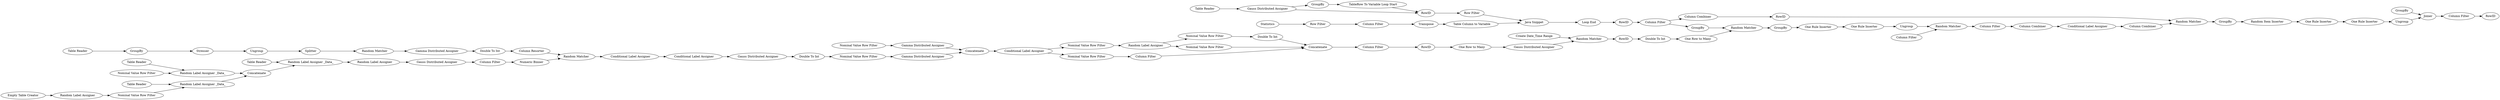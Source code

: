 digraph {
	"775799141661853091_1" [label="Random Label Assigner"]
	"-4337650261633775671_8" [label="Random Matcher"]
	"4943734831099190703_13" [label="Table Reader"]
	"2337077874643466545_10" [label="Gauss Distributed Assigner"]
	"3291714395825973136_15" [label="Double To Int"]
	"7586577351749990794_129" [label="Column Filter"]
	"3291714395825973136_7" [label="Gamma Distributed Assigner"]
	"-5731101154970539354_10" [label="Column Filter"]
	"7586577351749990794_125" [label="Loop End"]
	"7074553457329831985_17" [label="Random Matcher"]
	"7074553457329831985_40" [label="Column Combiner"]
	"2337077874643466545_5" [label="Numeric Binner"]
	"7074553457329831985_8" [label="One Row to Many"]
	"775799141661853091_3" [label="Column Filter"]
	"-5731101154970539354_2" [label="Java Snippet"]
	"2337077874643466545_9" [label="Conditional Label Assigner"]
	"-4186651991112481354_1" [label="Nominal Value Row Filter"]
	"1383793016539269641_2" [label="Random Matcher"]
	"3291714395825973136_12" [label=Stresser]
	"-4186651991112481354_10" [label="Random Label Assigner"]
	"3291714395825973136_11" [label="Table Reader"]
	"7074553457329831985_41" [label="Column Combiner"]
	"2337077874643466545_7" [label="Random Matcher"]
	"7586577351749990794_123" [label="Row Filter"]
	"-262345892250189150_5" [label="One Rule Inserter"]
	"-4337650261633775671_1" [label=GroupBy]
	"4943734831099190703_12" [label="Table Reader"]
	"-262345892250189150_10" [label=Joiner]
	"3291714395825973136_6" [label="Random Matcher"]
	"-4186651991112481354_14" [label="Conditional Label Assigner"]
	"7074553457329831985_14" [label="Random Matcher"]
	"-262345892250189150_6" [label="One Rule Inserter"]
	"-262345892250189150_7" [label=Ungroup]
	"-4186651991112481354_5" [label=Concatenate]
	"-262345892250189150_1" [label=GroupBy]
	"-4337650261633775671_6" [label=Ungroup]
	"2337077874643466545_1" [label="Empty Table Creator"]
	"7074553457329831985_38" [label=RowID]
	"7586577351749990794_121" [label=GroupBy]
	"-4186651991112481354_6" [label="Nominal Value Row Filter"]
	"3291714395825973136_4" [label=Ungroup]
	"-5731101154970539354_11" [label="Table Column to Variable"]
	"3291714395825973136_13" [label=Splitter]
	"7586577351749990794_136" [label="Table Reader"]
	"7074553457329831985_30" [label="Column Filter"]
	"-4186651991112481354_16" [label="Double To Int"]
	"4943734831099190703_10" [label="Random Label Assigner _Data_"]
	"4943734831099190703_9" [label=Concatenate]
	"-5731101154970539354_4" [label=Transpose]
	"-4186651991112481354_2" [label="Nominal Value Row Filter"]
	"-4337650261633775671_4" [label="One Rule Inserter"]
	"-4186651991112481354_4" [label="Gamma Distributed Assigner"]
	"7074553457329831985_12" [label="One Row to Many"]
	"7074553457329831985_37" [label=RowID]
	"2337077874643466545_12" [label="Double To Int"]
	"2337077874643466545_2" [label="Random Label Assigner"]
	"-4186651991112481354_17" [label=Concatenate]
	"-4186651991112481354_11" [label="Column Filter"]
	"7586577351749990794_120" [label="TableRow To Variable Loop Start"]
	"7586577351749990794_133" [label=RowID]
	"-4337650261633775671_2" [label="One Rule Inserter"]
	"4943734831099190703_11" [label="Table Reader"]
	"-4186651991112481354_8" [label="Nominal Value Row Filter"]
	"-5731101154970539354_8" [label=Statistics]
	"-4186651991112481354_7" [label="Nominal Value Row Filter"]
	"3291714395825973136_2" [label=GroupBy]
	"775799141661853091_2" [label="Gauss Distributed Assigner"]
	"-4337650261633775671_9" [label="Column Filter"]
	"7074553457329831985_13" [label=GroupBy]
	"7074553457329831985_16" [label="Conditional Label Assigner"]
	"-262345892250189150_2" [label="Random Item Inserter "]
	"3291714395825973136_14" [label="Column Resorter"]
	"2337077874643466545_8" [label="Conditional Label Assigner"]
	"4943734831099190703_8" [label="Random Label Assigner _Data_"]
	"-4186651991112481354_3" [label="Gamma Distributed Assigner"]
	"7074553457329831985_36" [label=RowID]
	"4943734831099190703_7" [label="Random Label Assigner _Data_"]
	"7074553457329831985_39" [label="Column Combiner"]
	"-4337650261633775671_7" [label="Column Filter"]
	"7586577351749990794_3" [label="Gauss Distributed Assigner"]
	"7074553457329831985_10" [label="Gauss Distributed Assigner"]
	"7586577351749990794_134" [label=RowID]
	"4943734831099190703_5" [label="Nominal Value Row Filter"]
	"4943734831099190703_4" [label="Nominal Value Row Filter"]
	"7074553457329831985_42" [label="Double To Int"]
	"-5731101154970539354_5" [label="Row Filter"]
	"-4186651991112481354_15" [label="Column Filter"]
	"7074553457329831985_35" [label=RowID]
	"1383793016539269641_3" [label="Create Date_Time Range"]
	"-4186651991112481354_9" [label="Nominal Value Row Filter"]
	"-262345892250189150_9" [label=GroupBy]
	"7586577351749990794_123" -> "-5731101154970539354_2"
	"7074553457329831985_37" -> "7074553457329831985_17"
	"3291714395825973136_7" -> "3291714395825973136_15"
	"7586577351749990794_133" -> "7586577351749990794_123"
	"-4186651991112481354_2" -> "-4186651991112481354_4"
	"4943734831099190703_12" -> "4943734831099190703_8"
	"4943734831099190703_4" -> "4943734831099190703_7"
	"2337077874643466545_7" -> "2337077874643466545_8"
	"3291714395825973136_13" -> "3291714395825973136_6"
	"-4337650261633775671_7" -> "-4337650261633775671_8"
	"-262345892250189150_7" -> "-262345892250189150_10"
	"-4186651991112481354_15" -> "7074553457329831985_35"
	"7074553457329831985_14" -> "-4337650261633775671_1"
	"-4186651991112481354_17" -> "-4186651991112481354_15"
	"2337077874643466545_10" -> "2337077874643466545_12"
	"3291714395825973136_12" -> "3291714395825973136_4"
	"7586577351749990794_136" -> "7586577351749990794_3"
	"7586577351749990794_129" -> "7074553457329831985_13"
	"7074553457329831985_35" -> "7074553457329831985_8"
	"-4186651991112481354_1" -> "-4186651991112481354_3"
	"3291714395825973136_15" -> "3291714395825973136_14"
	"-5731101154970539354_10" -> "-5731101154970539354_4"
	"2337077874643466545_1" -> "2337077874643466545_2"
	"2337077874643466545_5" -> "2337077874643466545_7"
	"-5731101154970539354_2" -> "7586577351749990794_125"
	"2337077874643466545_2" -> "4943734831099190703_4"
	"7586577351749990794_120" -> "7586577351749990794_133"
	"1383793016539269641_3" -> "1383793016539269641_2"
	"-262345892250189150_6" -> "-262345892250189150_7"
	"-5731101154970539354_11" -> "-5731101154970539354_2"
	"775799141661853091_1" -> "775799141661853091_2"
	"-5731101154970539354_8" -> "-5731101154970539354_5"
	"4943734831099190703_9" -> "4943734831099190703_10"
	"7586577351749990794_3" -> "7586577351749990794_121"
	"-4186651991112481354_16" -> "-4186651991112481354_17"
	"-4186651991112481354_14" -> "-4186651991112481354_7"
	"7586577351749990794_134" -> "7586577351749990794_129"
	"7074553457329831985_12" -> "7074553457329831985_14"
	"-5731101154970539354_5" -> "-5731101154970539354_10"
	"7074553457329831985_36" -> "7074553457329831985_42"
	"-4186651991112481354_11" -> "-4186651991112481354_17"
	"-4337650261633775671_2" -> "-4337650261633775671_4"
	"2337077874643466545_12" -> "-4186651991112481354_1"
	"7074553457329831985_16" -> "7074553457329831985_41"
	"-4186651991112481354_5" -> "-4186651991112481354_14"
	"-4337650261633775671_8" -> "-4337650261633775671_9"
	"7586577351749990794_125" -> "7586577351749990794_134"
	"-4186651991112481354_10" -> "-4186651991112481354_9"
	"4943734831099190703_7" -> "4943734831099190703_9"
	"4943734831099190703_5" -> "4943734831099190703_8"
	"3291714395825973136_6" -> "3291714395825973136_7"
	"-4337650261633775671_4" -> "-4337650261633775671_6"
	"-4186651991112481354_8" -> "-4186651991112481354_16"
	"-262345892250189150_9" -> "-262345892250189150_10"
	"-4186651991112481354_14" -> "-4186651991112481354_6"
	"-262345892250189150_1" -> "-262345892250189150_2"
	"7074553457329831985_41" -> "7074553457329831985_17"
	"1383793016539269641_2" -> "7074553457329831985_36"
	"-4337650261633775671_6" -> "-4337650261633775671_8"
	"-4186651991112481354_9" -> "-4186651991112481354_17"
	"4943734831099190703_13" -> "4943734831099190703_10"
	"7074553457329831985_39" -> "7074553457329831985_16"
	"7074553457329831985_30" -> "7074553457329831985_38"
	"7074553457329831985_40" -> "7074553457329831985_37"
	"2337077874643466545_9" -> "2337077874643466545_10"
	"3291714395825973136_4" -> "3291714395825973136_13"
	"7074553457329831985_13" -> "7074553457329831985_14"
	"775799141661853091_2" -> "775799141661853091_3"
	"-4186651991112481354_7" -> "-4186651991112481354_11"
	"7074553457329831985_42" -> "7074553457329831985_12"
	"7074553457329831985_17" -> "-262345892250189150_1"
	"-262345892250189150_5" -> "-262345892250189150_6"
	"7586577351749990794_3" -> "7586577351749990794_133"
	"-4337650261633775671_9" -> "7074553457329831985_39"
	"7586577351749990794_129" -> "7074553457329831985_40"
	"7586577351749990794_121" -> "7586577351749990794_120"
	"-4337650261633775671_1" -> "-4337650261633775671_2"
	"4943734831099190703_8" -> "4943734831099190703_9"
	"2337077874643466545_8" -> "2337077874643466545_9"
	"-5731101154970539354_4" -> "-5731101154970539354_11"
	"-262345892250189150_10" -> "7074553457329831985_30"
	"-262345892250189150_2" -> "-262345892250189150_5"
	"-4186651991112481354_4" -> "-4186651991112481354_5"
	"-4186651991112481354_3" -> "-4186651991112481354_5"
	"4943734831099190703_11" -> "4943734831099190703_7"
	"3291714395825973136_11" -> "3291714395825973136_2"
	"-4186651991112481354_6" -> "-4186651991112481354_10"
	"3291714395825973136_14" -> "2337077874643466545_7"
	"7074553457329831985_10" -> "1383793016539269641_2"
	"3291714395825973136_2" -> "3291714395825973136_12"
	"775799141661853091_3" -> "2337077874643466545_5"
	"-4186651991112481354_10" -> "-4186651991112481354_8"
	"7074553457329831985_8" -> "7074553457329831985_10"
	"4943734831099190703_10" -> "775799141661853091_1"
	rankdir=LR
}
